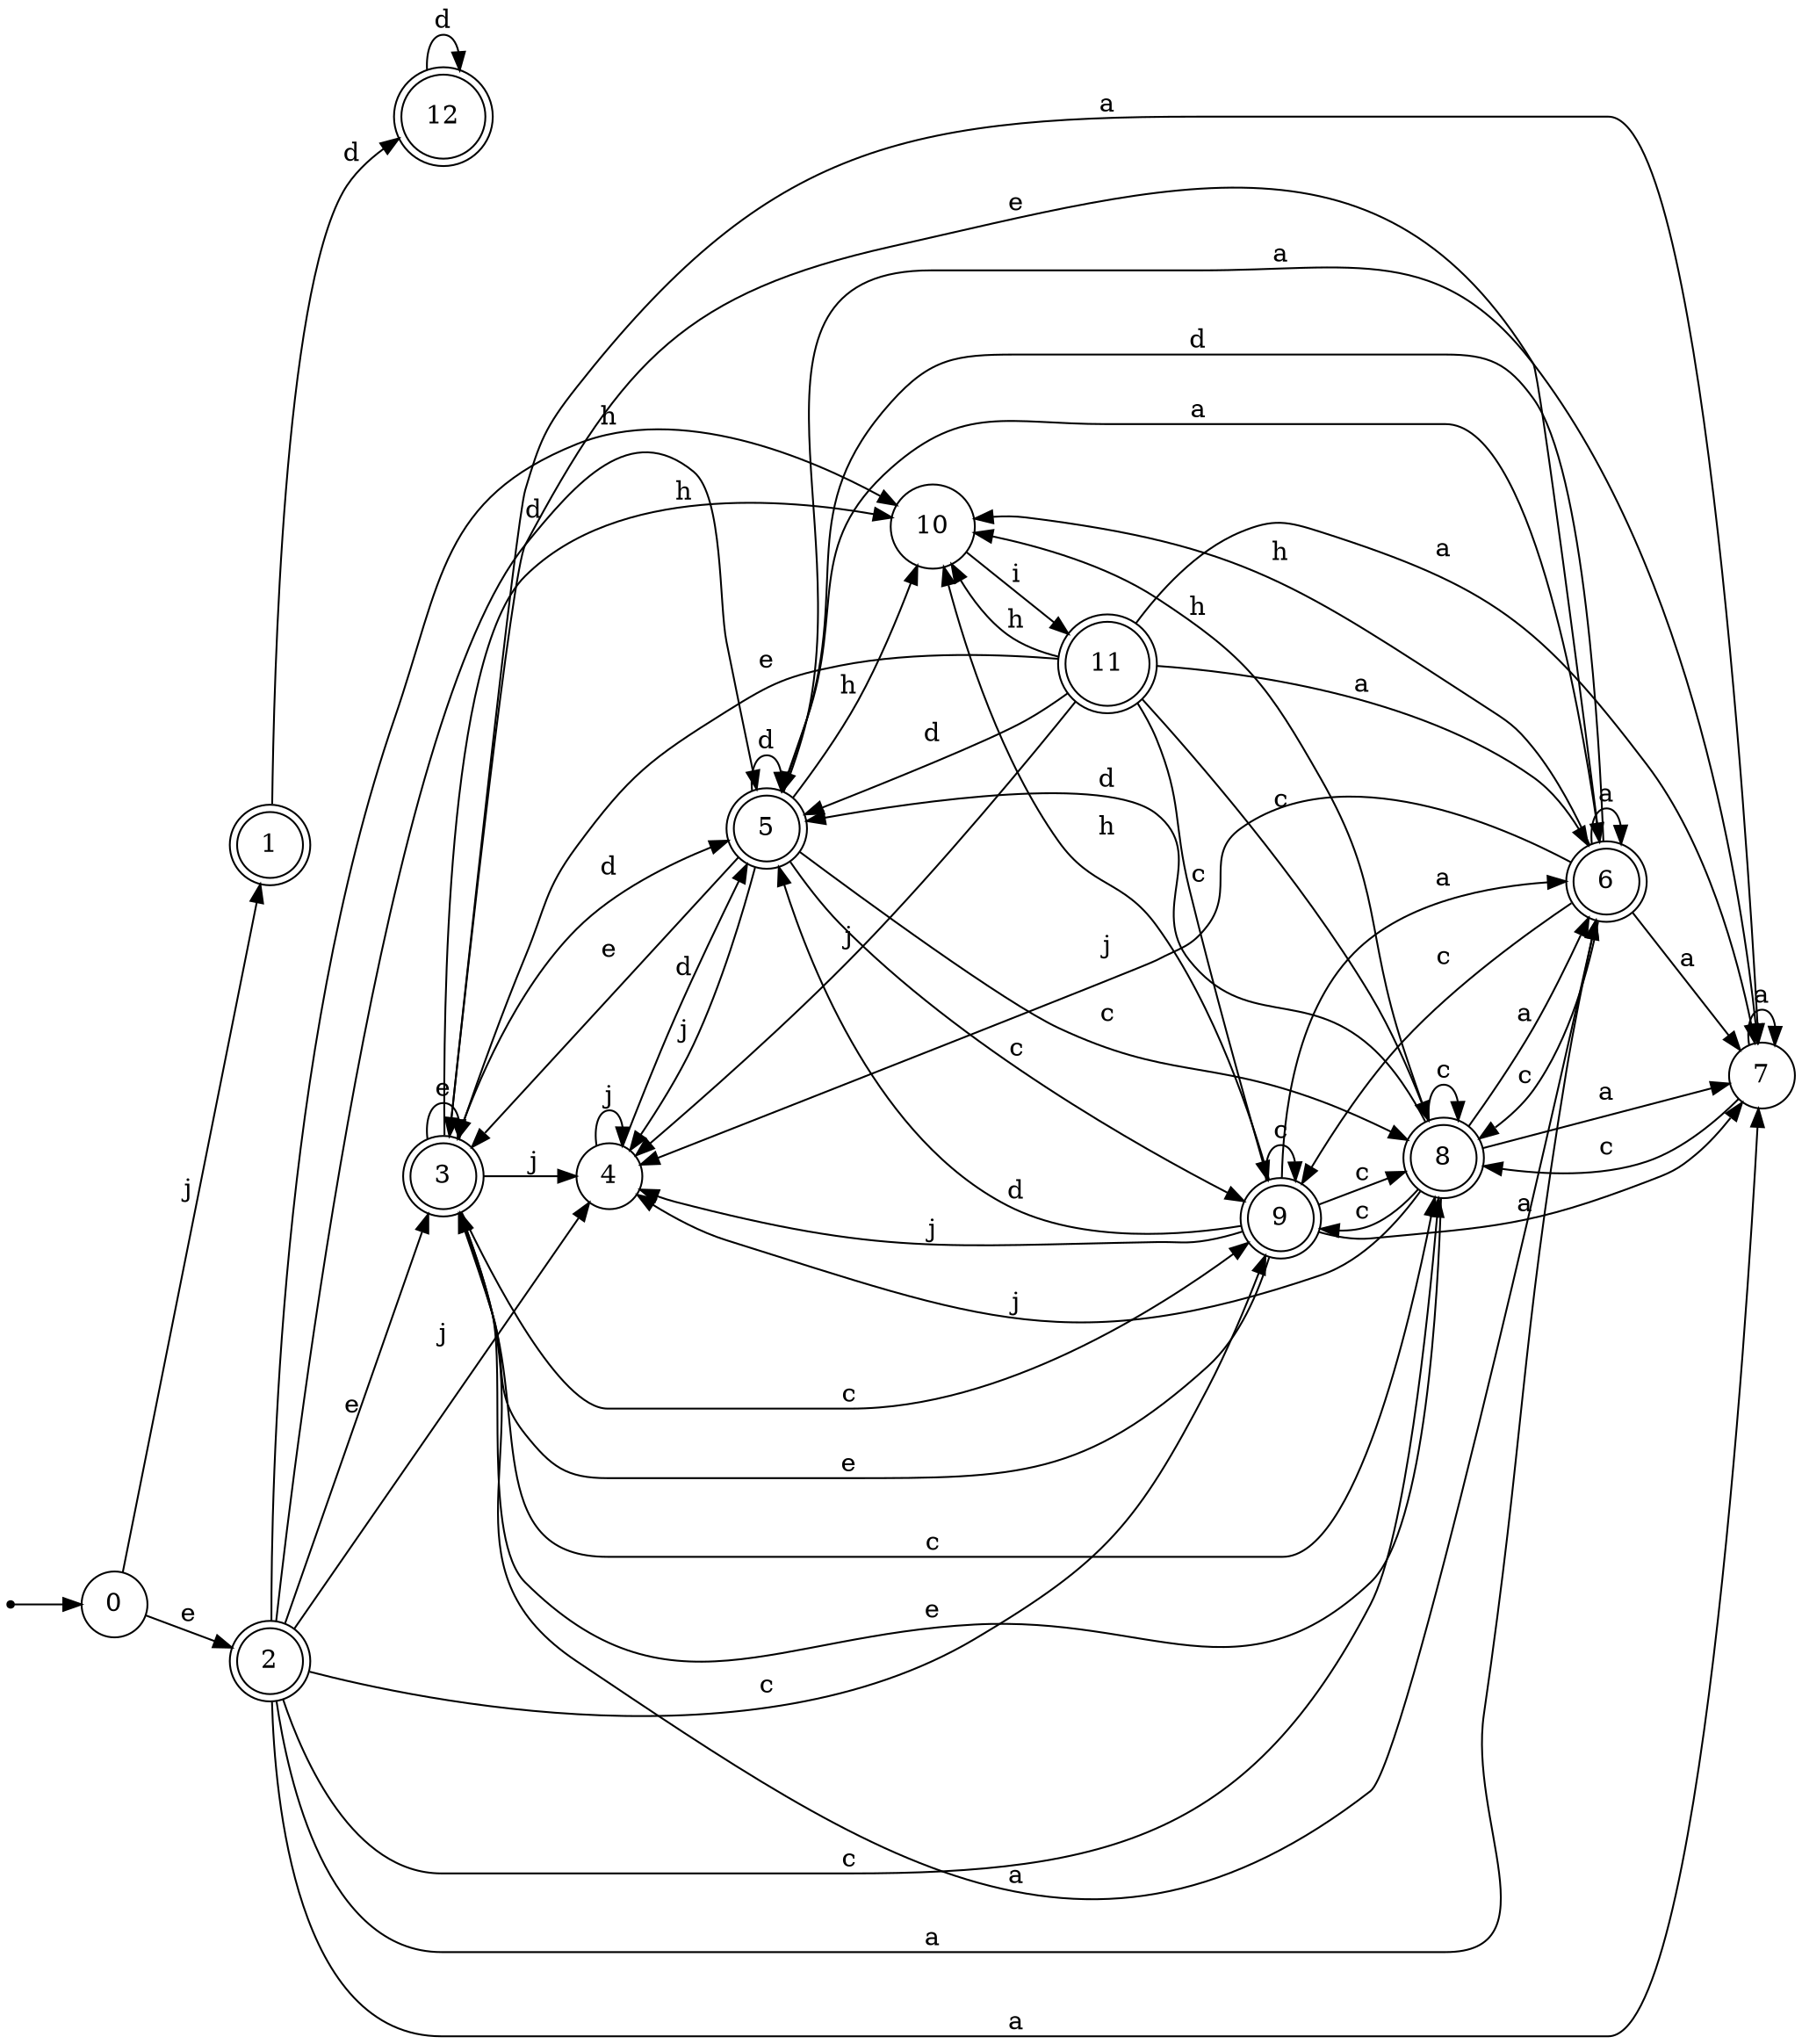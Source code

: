 digraph finite_state_machine {
rankdir=LR;
size="20,20";
node [shape = point]; "dummy0"
node [shape = circle]; "0";
"dummy0" -> "0";
node [shape = doublecircle]; "1";node [shape = doublecircle]; "2";node [shape = doublecircle]; "3";node [shape = circle]; "4";
node [shape = doublecircle]; "5";node [shape = doublecircle]; "6";node [shape = circle]; "7";
node [shape = doublecircle]; "8";node [shape = doublecircle]; "9";node [shape = circle]; "10";
node [shape = doublecircle]; "11";node [shape = doublecircle]; "12";"0" -> "1" [label = "j"];
 "0" -> "2" [label = "e"];
 "2" -> "3" [label = "e"];
 "2" -> "4" [label = "j"];
 "2" -> "5" [label = "d"];
 "2" -> "6" [label = "a"];
 "2" -> "7" [label = "a"];
 "2" -> "8" [label = "c"];
 "2" -> "9" [label = "c"];
 "2" -> "10" [label = "h"];
 "10" -> "11" [label = "i"];
 "11" -> "10" [label = "h"];
 "11" -> "3" [label = "e"];
 "11" -> "4" [label = "j"];
 "11" -> "5" [label = "d"];
 "11" -> "6" [label = "a"];
 "11" -> "7" [label = "a"];
 "11" -> "8" [label = "c"];
 "11" -> "9" [label = "c"];
 "9" -> "8" [label = "c"];
 "9" -> "9" [label = "c"];
 "9" -> "3" [label = "e"];
 "9" -> "4" [label = "j"];
 "9" -> "5" [label = "d"];
 "9" -> "6" [label = "a"];
 "9" -> "7" [label = "a"];
 "9" -> "10" [label = "h"];
 "8" -> "8" [label = "c"];
 "8" -> "9" [label = "c"];
 "8" -> "6" [label = "a"];
 "8" -> "7" [label = "a"];
 "8" -> "3" [label = "e"];
 "8" -> "4" [label = "j"];
 "8" -> "5" [label = "d"];
 "8" -> "10" [label = "h"];
 "7" -> "7" [label = "a"];
 "7" -> "8" [label = "c"];
 "6" -> "6" [label = "a"];
 "6" -> "7" [label = "a"];
 "6" -> "3" [label = "e"];
 "6" -> "4" [label = "j"];
 "6" -> "5" [label = "d"];
 "6" -> "8" [label = "c"];
 "6" -> "9" [label = "c"];
 "6" -> "10" [label = "h"];
 "5" -> "5" [label = "d"];
 "5" -> "4" [label = "j"];
 "5" -> "3" [label = "e"];
 "5" -> "6" [label = "a"];
 "5" -> "7" [label = "a"];
 "5" -> "8" [label = "c"];
 "5" -> "9" [label = "c"];
 "5" -> "10" [label = "h"];
 "4" -> "4" [label = "j"];
 "4" -> "5" [label = "d"];
 "3" -> "3" [label = "e"];
 "3" -> "4" [label = "j"];
 "3" -> "5" [label = "d"];
 "3" -> "6" [label = "a"];
 "3" -> "7" [label = "a"];
 "3" -> "8" [label = "c"];
 "3" -> "9" [label = "c"];
 "3" -> "10" [label = "h"];
 "1" -> "12" [label = "d"];
 "12" -> "12" [label = "d"];
 }
